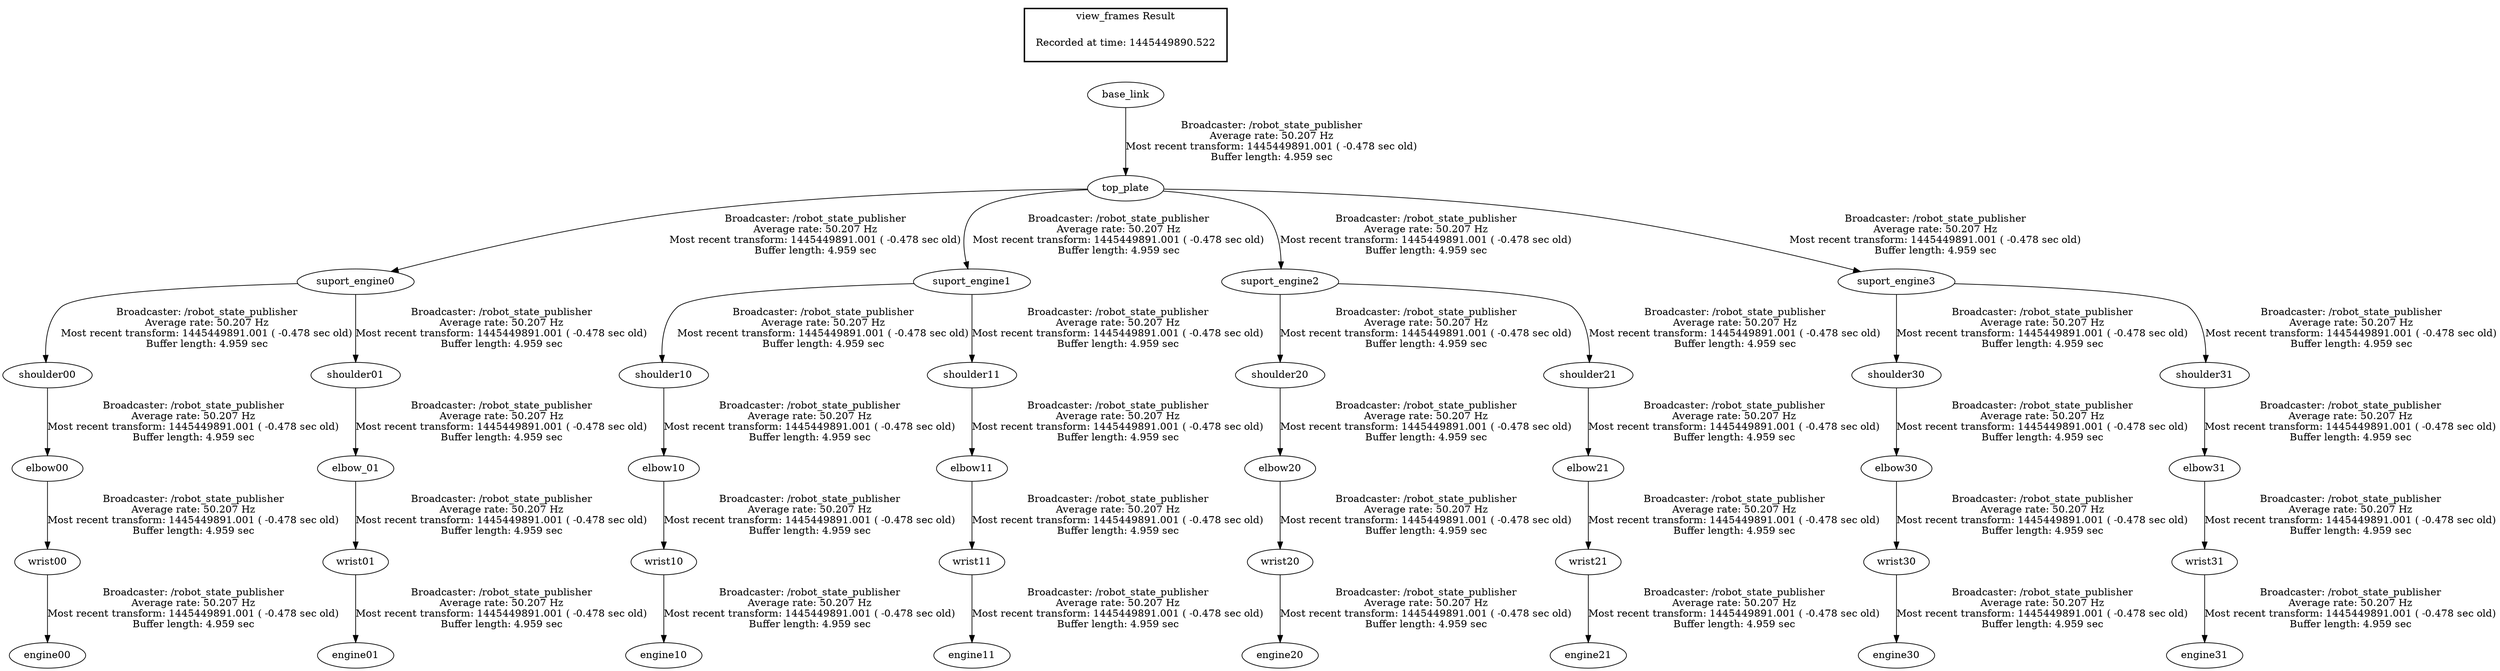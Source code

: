 digraph G {
"shoulder00" -> "elbow00"[label="Broadcaster: /robot_state_publisher\nAverage rate: 50.207 Hz\nMost recent transform: 1445449891.001 ( -0.478 sec old)\nBuffer length: 4.959 sec\n"];
"suport_engine0" -> "shoulder00"[label="Broadcaster: /robot_state_publisher\nAverage rate: 50.207 Hz\nMost recent transform: 1445449891.001 ( -0.478 sec old)\nBuffer length: 4.959 sec\n"];
"shoulder10" -> "elbow10"[label="Broadcaster: /robot_state_publisher\nAverage rate: 50.207 Hz\nMost recent transform: 1445449891.001 ( -0.478 sec old)\nBuffer length: 4.959 sec\n"];
"suport_engine1" -> "shoulder10"[label="Broadcaster: /robot_state_publisher\nAverage rate: 50.207 Hz\nMost recent transform: 1445449891.001 ( -0.478 sec old)\nBuffer length: 4.959 sec\n"];
"shoulder11" -> "elbow11"[label="Broadcaster: /robot_state_publisher\nAverage rate: 50.207 Hz\nMost recent transform: 1445449891.001 ( -0.478 sec old)\nBuffer length: 4.959 sec\n"];
"suport_engine1" -> "shoulder11"[label="Broadcaster: /robot_state_publisher\nAverage rate: 50.207 Hz\nMost recent transform: 1445449891.001 ( -0.478 sec old)\nBuffer length: 4.959 sec\n"];
"shoulder20" -> "elbow20"[label="Broadcaster: /robot_state_publisher\nAverage rate: 50.207 Hz\nMost recent transform: 1445449891.001 ( -0.478 sec old)\nBuffer length: 4.959 sec\n"];
"suport_engine2" -> "shoulder20"[label="Broadcaster: /robot_state_publisher\nAverage rate: 50.207 Hz\nMost recent transform: 1445449891.001 ( -0.478 sec old)\nBuffer length: 4.959 sec\n"];
"shoulder21" -> "elbow21"[label="Broadcaster: /robot_state_publisher\nAverage rate: 50.207 Hz\nMost recent transform: 1445449891.001 ( -0.478 sec old)\nBuffer length: 4.959 sec\n"];
"suport_engine2" -> "shoulder21"[label="Broadcaster: /robot_state_publisher\nAverage rate: 50.207 Hz\nMost recent transform: 1445449891.001 ( -0.478 sec old)\nBuffer length: 4.959 sec\n"];
"shoulder30" -> "elbow30"[label="Broadcaster: /robot_state_publisher\nAverage rate: 50.207 Hz\nMost recent transform: 1445449891.001 ( -0.478 sec old)\nBuffer length: 4.959 sec\n"];
"suport_engine3" -> "shoulder30"[label="Broadcaster: /robot_state_publisher\nAverage rate: 50.207 Hz\nMost recent transform: 1445449891.001 ( -0.478 sec old)\nBuffer length: 4.959 sec\n"];
"shoulder31" -> "elbow31"[label="Broadcaster: /robot_state_publisher\nAverage rate: 50.207 Hz\nMost recent transform: 1445449891.001 ( -0.478 sec old)\nBuffer length: 4.959 sec\n"];
"suport_engine3" -> "shoulder31"[label="Broadcaster: /robot_state_publisher\nAverage rate: 50.207 Hz\nMost recent transform: 1445449891.001 ( -0.478 sec old)\nBuffer length: 4.959 sec\n"];
"shoulder01" -> "elbow_01"[label="Broadcaster: /robot_state_publisher\nAverage rate: 50.207 Hz\nMost recent transform: 1445449891.001 ( -0.478 sec old)\nBuffer length: 4.959 sec\n"];
"suport_engine0" -> "shoulder01"[label="Broadcaster: /robot_state_publisher\nAverage rate: 50.207 Hz\nMost recent transform: 1445449891.001 ( -0.478 sec old)\nBuffer length: 4.959 sec\n"];
"wrist00" -> "engine00"[label="Broadcaster: /robot_state_publisher\nAverage rate: 50.207 Hz\nMost recent transform: 1445449891.001 ( -0.478 sec old)\nBuffer length: 4.959 sec\n"];
"elbow00" -> "wrist00"[label="Broadcaster: /robot_state_publisher\nAverage rate: 50.207 Hz\nMost recent transform: 1445449891.001 ( -0.478 sec old)\nBuffer length: 4.959 sec\n"];
"wrist01" -> "engine01"[label="Broadcaster: /robot_state_publisher\nAverage rate: 50.207 Hz\nMost recent transform: 1445449891.001 ( -0.478 sec old)\nBuffer length: 4.959 sec\n"];
"elbow_01" -> "wrist01"[label="Broadcaster: /robot_state_publisher\nAverage rate: 50.207 Hz\nMost recent transform: 1445449891.001 ( -0.478 sec old)\nBuffer length: 4.959 sec\n"];
"wrist10" -> "engine10"[label="Broadcaster: /robot_state_publisher\nAverage rate: 50.207 Hz\nMost recent transform: 1445449891.001 ( -0.478 sec old)\nBuffer length: 4.959 sec\n"];
"elbow10" -> "wrist10"[label="Broadcaster: /robot_state_publisher\nAverage rate: 50.207 Hz\nMost recent transform: 1445449891.001 ( -0.478 sec old)\nBuffer length: 4.959 sec\n"];
"wrist11" -> "engine11"[label="Broadcaster: /robot_state_publisher\nAverage rate: 50.207 Hz\nMost recent transform: 1445449891.001 ( -0.478 sec old)\nBuffer length: 4.959 sec\n"];
"elbow11" -> "wrist11"[label="Broadcaster: /robot_state_publisher\nAverage rate: 50.207 Hz\nMost recent transform: 1445449891.001 ( -0.478 sec old)\nBuffer length: 4.959 sec\n"];
"wrist20" -> "engine20"[label="Broadcaster: /robot_state_publisher\nAverage rate: 50.207 Hz\nMost recent transform: 1445449891.001 ( -0.478 sec old)\nBuffer length: 4.959 sec\n"];
"elbow20" -> "wrist20"[label="Broadcaster: /robot_state_publisher\nAverage rate: 50.207 Hz\nMost recent transform: 1445449891.001 ( -0.478 sec old)\nBuffer length: 4.959 sec\n"];
"wrist21" -> "engine21"[label="Broadcaster: /robot_state_publisher\nAverage rate: 50.207 Hz\nMost recent transform: 1445449891.001 ( -0.478 sec old)\nBuffer length: 4.959 sec\n"];
"elbow21" -> "wrist21"[label="Broadcaster: /robot_state_publisher\nAverage rate: 50.207 Hz\nMost recent transform: 1445449891.001 ( -0.478 sec old)\nBuffer length: 4.959 sec\n"];
"wrist30" -> "engine30"[label="Broadcaster: /robot_state_publisher\nAverage rate: 50.207 Hz\nMost recent transform: 1445449891.001 ( -0.478 sec old)\nBuffer length: 4.959 sec\n"];
"elbow30" -> "wrist30"[label="Broadcaster: /robot_state_publisher\nAverage rate: 50.207 Hz\nMost recent transform: 1445449891.001 ( -0.478 sec old)\nBuffer length: 4.959 sec\n"];
"wrist31" -> "engine31"[label="Broadcaster: /robot_state_publisher\nAverage rate: 50.207 Hz\nMost recent transform: 1445449891.001 ( -0.478 sec old)\nBuffer length: 4.959 sec\n"];
"elbow31" -> "wrist31"[label="Broadcaster: /robot_state_publisher\nAverage rate: 50.207 Hz\nMost recent transform: 1445449891.001 ( -0.478 sec old)\nBuffer length: 4.959 sec\n"];
"top_plate" -> "suport_engine0"[label="Broadcaster: /robot_state_publisher\nAverage rate: 50.207 Hz\nMost recent transform: 1445449891.001 ( -0.478 sec old)\nBuffer length: 4.959 sec\n"];
"top_plate" -> "suport_engine1"[label="Broadcaster: /robot_state_publisher\nAverage rate: 50.207 Hz\nMost recent transform: 1445449891.001 ( -0.478 sec old)\nBuffer length: 4.959 sec\n"];
"top_plate" -> "suport_engine2"[label="Broadcaster: /robot_state_publisher\nAverage rate: 50.207 Hz\nMost recent transform: 1445449891.001 ( -0.478 sec old)\nBuffer length: 4.959 sec\n"];
"top_plate" -> "suport_engine3"[label="Broadcaster: /robot_state_publisher\nAverage rate: 50.207 Hz\nMost recent transform: 1445449891.001 ( -0.478 sec old)\nBuffer length: 4.959 sec\n"];
"base_link" -> "top_plate"[label="Broadcaster: /robot_state_publisher\nAverage rate: 50.207 Hz\nMost recent transform: 1445449891.001 ( -0.478 sec old)\nBuffer length: 4.959 sec\n"];
edge [style=invis];
 subgraph cluster_legend { style=bold; color=black; label ="view_frames Result";
"Recorded at time: 1445449890.522"[ shape=plaintext ] ;
 }->"base_link";
}